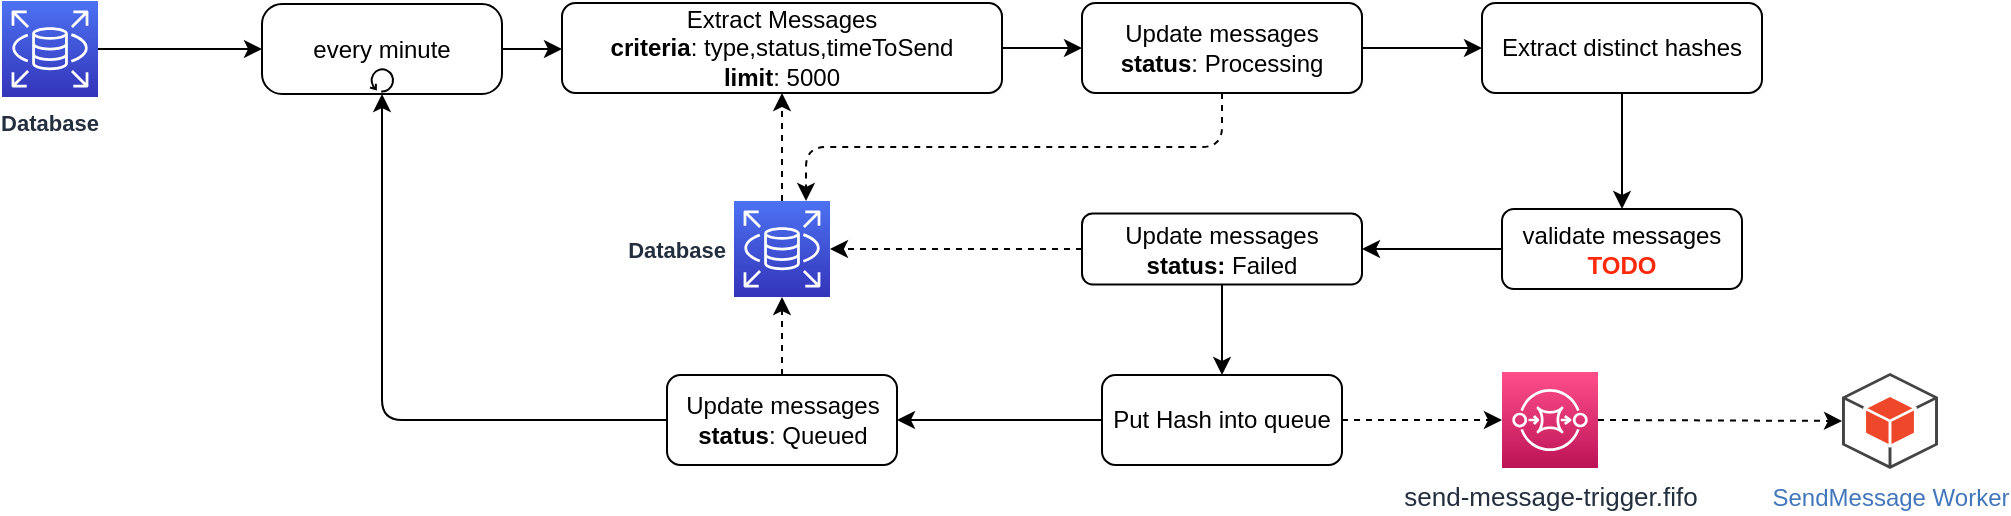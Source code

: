 <mxfile version="20.6.0" type="github">
  <diagram id="9SRcjayrZ9UIav_CQgw6" name="Message Packer Job">
    <mxGraphModel dx="1316" dy="802" grid="1" gridSize="10" guides="1" tooltips="1" connect="1" arrows="1" fold="1" page="1" pageScale="1" pageWidth="1100" pageHeight="850" math="0" shadow="0">
      <root>
        <mxCell id="0" />
        <mxCell id="1" parent="0" />
        <mxCell id="cpNMHRpJZLc-2DXV02bt-3" style="edgeStyle=orthogonalEdgeStyle;rounded=1;orthogonalLoop=1;jettySize=auto;html=1;exitX=1;exitY=0.5;exitDx=0;exitDy=0;exitPerimeter=0;entryX=0;entryY=0.5;entryDx=0;entryDy=0;startArrow=none;startFill=0;" parent="1" source="cpNMHRpJZLc-2DXV02bt-4" target="cpNMHRpJZLc-2DXV02bt-7" edge="1">
          <mxGeometry relative="1" as="geometry" />
        </mxCell>
        <mxCell id="cpNMHRpJZLc-2DXV02bt-4" value="every minute" style="points=[[0.25,0,0],[0.5,0,0],[0.75,0,0],[1,0.25,0],[1,0.5,0],[1,0.75,0],[0.75,1,0],[0.5,1,0],[0.25,1,0],[0,0.75,0],[0,0.5,0],[0,0.25,0]];shape=mxgraph.bpmn.task;whiteSpace=wrap;rectStyle=rounded;size=10;taskMarker=abstract;isLoopStandard=1;" parent="1" vertex="1">
          <mxGeometry x="190" y="42" width="120" height="45" as="geometry" />
        </mxCell>
        <mxCell id="cpNMHRpJZLc-2DXV02bt-5" style="edgeStyle=orthogonalEdgeStyle;rounded=1;orthogonalLoop=1;jettySize=auto;html=1;exitX=1;exitY=0.5;exitDx=0;exitDy=0;entryX=0;entryY=0.5;entryDx=0;entryDy=0;startArrow=none;startFill=0;" parent="1" source="cpNMHRpJZLc-2DXV02bt-7" target="cpNMHRpJZLc-2DXV02bt-12" edge="1">
          <mxGeometry relative="1" as="geometry" />
        </mxCell>
        <mxCell id="cpNMHRpJZLc-2DXV02bt-6" style="edgeStyle=orthogonalEdgeStyle;rounded=1;orthogonalLoop=1;jettySize=auto;html=1;startArrow=none;startFill=0;dashed=1;entryX=0.5;entryY=1;entryDx=0;entryDy=0;exitX=0.5;exitY=0;exitDx=0;exitDy=0;exitPerimeter=0;" parent="1" source="cpNMHRpJZLc-2DXV02bt-27" target="cpNMHRpJZLc-2DXV02bt-7" edge="1">
          <mxGeometry relative="1" as="geometry" />
        </mxCell>
        <mxCell id="cpNMHRpJZLc-2DXV02bt-7" value="Extract Messages&lt;br&gt;&lt;b&gt;criteria&lt;/b&gt;: type,status,timeToSend&lt;br&gt;&lt;b&gt;limit&lt;/b&gt;: 5000" style="rounded=1;whiteSpace=wrap;html=1;" parent="1" vertex="1">
          <mxGeometry x="340" y="41.5" width="220" height="45" as="geometry" />
        </mxCell>
        <mxCell id="cpNMHRpJZLc-2DXV02bt-8" style="edgeStyle=orthogonalEdgeStyle;rounded=1;orthogonalLoop=1;jettySize=auto;html=1;exitX=0.5;exitY=1;exitDx=0;exitDy=0;entryX=0.5;entryY=0;entryDx=0;entryDy=0;labelBackgroundColor=none;fontSize=18;fontColor=#FF2D0D;startArrow=none;startFill=0;" parent="1" source="cpNMHRpJZLc-2DXV02bt-9" target="cpNMHRpJZLc-2DXV02bt-19" edge="1">
          <mxGeometry relative="1" as="geometry" />
        </mxCell>
        <mxCell id="cpNMHRpJZLc-2DXV02bt-9" value="Extract distinct hashes" style="rounded=1;whiteSpace=wrap;html=1;" parent="1" vertex="1">
          <mxGeometry x="800" y="41.5" width="140" height="45" as="geometry" />
        </mxCell>
        <mxCell id="cpNMHRpJZLc-2DXV02bt-10" style="edgeStyle=orthogonalEdgeStyle;rounded=1;orthogonalLoop=1;jettySize=auto;html=1;exitX=0.5;exitY=1;exitDx=0;exitDy=0;startArrow=none;startFill=0;dashed=1;entryX=0.75;entryY=0;entryDx=0;entryDy=0;entryPerimeter=0;" parent="1" source="cpNMHRpJZLc-2DXV02bt-12" target="cpNMHRpJZLc-2DXV02bt-27" edge="1">
          <mxGeometry relative="1" as="geometry" />
        </mxCell>
        <mxCell id="cpNMHRpJZLc-2DXV02bt-11" style="edgeStyle=orthogonalEdgeStyle;rounded=1;orthogonalLoop=1;jettySize=auto;html=1;exitX=1;exitY=0.5;exitDx=0;exitDy=0;entryX=0;entryY=0.5;entryDx=0;entryDy=0;startArrow=none;startFill=0;" parent="1" source="cpNMHRpJZLc-2DXV02bt-12" target="cpNMHRpJZLc-2DXV02bt-9" edge="1">
          <mxGeometry relative="1" as="geometry" />
        </mxCell>
        <mxCell id="cpNMHRpJZLc-2DXV02bt-12" value="Update messages&lt;br&gt;&lt;b&gt;status&lt;/b&gt;: Processing" style="rounded=1;whiteSpace=wrap;html=1;" parent="1" vertex="1">
          <mxGeometry x="600" y="41.5" width="140" height="45" as="geometry" />
        </mxCell>
        <mxCell id="cpNMHRpJZLc-2DXV02bt-13" style="edgeStyle=orthogonalEdgeStyle;rounded=1;jumpStyle=arc;orthogonalLoop=1;jettySize=auto;html=1;exitX=1;exitY=0.5;exitDx=0;exitDy=0;exitPerimeter=0;entryX=0;entryY=0.5;entryDx=0;entryDy=0;startArrow=none;startFill=0;dashed=1;entryPerimeter=0;" parent="1" source="cpNMHRpJZLc-2DXV02bt-14" target="cpNMHRpJZLc-2DXV02bt-26" edge="1">
          <mxGeometry relative="1" as="geometry">
            <mxPoint x="950" y="250" as="targetPoint" />
          </mxGeometry>
        </mxCell>
        <mxCell id="cpNMHRpJZLc-2DXV02bt-14" value="send-message-trigger.fifo" style="sketch=0;points=[[0,0,0],[0.25,0,0],[0.5,0,0],[0.75,0,0],[1,0,0],[0,1,0],[0.25,1,0],[0.5,1,0],[0.75,1,0],[1,1,0],[0,0.25,0],[0,0.5,0],[0,0.75,0],[1,0.25,0],[1,0.5,0],[1,0.75,0]];outlineConnect=0;fontColor=#232F3E;gradientColor=#FF4F8B;gradientDirection=north;fillColor=#BC1356;strokeColor=#ffffff;dashed=0;verticalLabelPosition=bottom;verticalAlign=top;align=center;html=1;fontSize=13;fontStyle=0;aspect=fixed;shape=mxgraph.aws4.resourceIcon;resIcon=mxgraph.aws4.sqs;labelBorderColor=none;" parent="1" vertex="1">
          <mxGeometry x="810" y="226" width="48" height="48" as="geometry" />
        </mxCell>
        <mxCell id="cpNMHRpJZLc-2DXV02bt-15" style="edgeStyle=orthogonalEdgeStyle;rounded=1;jumpStyle=arc;orthogonalLoop=1;jettySize=auto;html=1;exitX=1;exitY=0.5;exitDx=0;exitDy=0;fontSize=12;startArrow=none;startFill=0;dashed=1;" parent="1" source="cpNMHRpJZLc-2DXV02bt-17" target="cpNMHRpJZLc-2DXV02bt-14" edge="1">
          <mxGeometry relative="1" as="geometry" />
        </mxCell>
        <mxCell id="cpNMHRpJZLc-2DXV02bt-16" style="edgeStyle=orthogonalEdgeStyle;rounded=1;orthogonalLoop=1;jettySize=auto;html=1;exitX=0;exitY=0.5;exitDx=0;exitDy=0;entryX=1;entryY=0.5;entryDx=0;entryDy=0;labelBackgroundColor=none;fontSize=12;fontColor=#FF2908;startArrow=none;startFill=0;" parent="1" source="cpNMHRpJZLc-2DXV02bt-17" target="cpNMHRpJZLc-2DXV02bt-25" edge="1">
          <mxGeometry relative="1" as="geometry" />
        </mxCell>
        <mxCell id="cpNMHRpJZLc-2DXV02bt-17" value="Put Hash into queue" style="rounded=1;whiteSpace=wrap;html=1;" parent="1" vertex="1">
          <mxGeometry x="610" y="227.5" width="120" height="45" as="geometry" />
        </mxCell>
        <mxCell id="cpNMHRpJZLc-2DXV02bt-18" style="edgeStyle=orthogonalEdgeStyle;rounded=1;orthogonalLoop=1;jettySize=auto;html=1;exitX=0;exitY=0.5;exitDx=0;exitDy=0;entryX=1;entryY=0.5;entryDx=0;entryDy=0;labelBackgroundColor=none;fontSize=12;fontColor=#FF2D0D;startArrow=none;startFill=0;" parent="1" source="cpNMHRpJZLc-2DXV02bt-19" target="cpNMHRpJZLc-2DXV02bt-22" edge="1">
          <mxGeometry relative="1" as="geometry" />
        </mxCell>
        <mxCell id="cpNMHRpJZLc-2DXV02bt-19" value="validate messages&lt;br&gt;&lt;b&gt;&lt;font color=&quot;#ff2908&quot;&gt;TODO&lt;/font&gt;&lt;/b&gt;" style="rounded=1;whiteSpace=wrap;html=1;labelBackgroundColor=none;fontSize=12;" parent="1" vertex="1">
          <mxGeometry x="810" y="144.5" width="120" height="40" as="geometry" />
        </mxCell>
        <mxCell id="cpNMHRpJZLc-2DXV02bt-20" style="edgeStyle=orthogonalEdgeStyle;rounded=1;orthogonalLoop=1;jettySize=auto;html=1;exitX=0;exitY=0.5;exitDx=0;exitDy=0;labelBackgroundColor=none;fontSize=12;fontColor=#FF2D0D;startArrow=none;startFill=0;dashed=1;entryX=1;entryY=0.5;entryDx=0;entryDy=0;entryPerimeter=0;" parent="1" source="cpNMHRpJZLc-2DXV02bt-22" target="cpNMHRpJZLc-2DXV02bt-27" edge="1">
          <mxGeometry relative="1" as="geometry">
            <mxPoint x="474" y="164.6" as="targetPoint" />
          </mxGeometry>
        </mxCell>
        <mxCell id="cpNMHRpJZLc-2DXV02bt-21" style="edgeStyle=orthogonalEdgeStyle;rounded=1;orthogonalLoop=1;jettySize=auto;html=1;exitX=0.5;exitY=1;exitDx=0;exitDy=0;labelBackgroundColor=none;fontSize=12;fontColor=#FF2D0D;startArrow=none;startFill=0;" parent="1" source="cpNMHRpJZLc-2DXV02bt-22" target="cpNMHRpJZLc-2DXV02bt-17" edge="1">
          <mxGeometry relative="1" as="geometry" />
        </mxCell>
        <mxCell id="cpNMHRpJZLc-2DXV02bt-22" value="Update messages&lt;br&gt;&lt;b&gt;status: &lt;/b&gt;Failed" style="rounded=1;whiteSpace=wrap;html=1;labelBackgroundColor=none;fontSize=12;" parent="1" vertex="1">
          <mxGeometry x="600" y="146.75" width="140" height="35.5" as="geometry" />
        </mxCell>
        <mxCell id="cpNMHRpJZLc-2DXV02bt-23" style="edgeStyle=orthogonalEdgeStyle;rounded=1;orthogonalLoop=1;jettySize=auto;html=1;exitX=0;exitY=0.5;exitDx=0;exitDy=0;entryX=0.5;entryY=1;entryDx=0;entryDy=0;entryPerimeter=0;labelBackgroundColor=none;fontSize=12;fontColor=#FF2908;startArrow=none;startFill=0;" parent="1" source="cpNMHRpJZLc-2DXV02bt-25" target="cpNMHRpJZLc-2DXV02bt-4" edge="1">
          <mxGeometry relative="1" as="geometry" />
        </mxCell>
        <mxCell id="cpNMHRpJZLc-2DXV02bt-24" style="edgeStyle=orthogonalEdgeStyle;rounded=1;orthogonalLoop=1;jettySize=auto;html=1;exitX=0.5;exitY=0;exitDx=0;exitDy=0;labelBackgroundColor=none;fontSize=12;fontColor=#FF2908;startArrow=none;startFill=0;dashed=1;entryX=0.5;entryY=1;entryDx=0;entryDy=0;entryPerimeter=0;" parent="1" source="cpNMHRpJZLc-2DXV02bt-25" target="cpNMHRpJZLc-2DXV02bt-27" edge="1">
          <mxGeometry relative="1" as="geometry" />
        </mxCell>
        <mxCell id="cpNMHRpJZLc-2DXV02bt-25" value="Update messages&lt;br&gt;&lt;b&gt;status&lt;/b&gt;: Queued" style="rounded=1;whiteSpace=wrap;html=1;" parent="1" vertex="1">
          <mxGeometry x="392.5" y="227.5" width="115" height="45" as="geometry" />
        </mxCell>
        <UserObject label="&lt;span style=&quot;color: rgb(66, 119, 187); background-color: rgb(255, 255, 255);&quot;&gt;SendMessage Worker&lt;/span&gt;" id="cpNMHRpJZLc-2DXV02bt-26">
          <mxCell style="outlineConnect=0;dashed=0;verticalLabelPosition=bottom;verticalAlign=top;align=center;html=1;shape=mxgraph.aws3.android;fillColor=#EE472A;gradientColor=none;aspect=fixed;" parent="1" vertex="1">
            <mxGeometry x="980" y="226.5" width="48" height="48" as="geometry" />
          </mxCell>
        </UserObject>
        <mxCell id="cpNMHRpJZLc-2DXV02bt-27" value="Database" style="sketch=0;points=[[0,0,0],[0.25,0,0],[0.5,0,0],[0.75,0,0],[1,0,0],[0,1,0],[0.25,1,0],[0.5,1,0],[0.75,1,0],[1,1,0],[0,0.25,0],[0,0.5,0],[0,0.75,0],[1,0.25,0],[1,0.5,0],[1,0.75,0]];outlineConnect=0;fontColor=#232F3E;gradientColor=#4D72F3;gradientDirection=north;fillColor=#3334B9;strokeColor=#ffffff;dashed=0;verticalLabelPosition=middle;verticalAlign=middle;align=right;html=1;fontSize=11;fontStyle=1;aspect=fixed;shape=mxgraph.aws4.resourceIcon;resIcon=mxgraph.aws4.rds;labelBackgroundColor=none;labelBorderColor=none;fontFamily=Helvetica;labelPosition=left;spacing=5;" parent="1" vertex="1">
          <mxGeometry x="426" y="140.5" width="48" height="48" as="geometry" />
        </mxCell>
        <mxCell id="5QCdZL_sBoKlKCl6mCu0-2" style="edgeStyle=orthogonalEdgeStyle;rounded=1;orthogonalLoop=1;jettySize=auto;html=1;exitX=1;exitY=0.5;exitDx=0;exitDy=0;exitPerimeter=0;entryX=0;entryY=0.5;entryDx=0;entryDy=0;entryPerimeter=0;" edge="1" parent="1" source="5QCdZL_sBoKlKCl6mCu0-1" target="cpNMHRpJZLc-2DXV02bt-4">
          <mxGeometry relative="1" as="geometry" />
        </mxCell>
        <mxCell id="5QCdZL_sBoKlKCl6mCu0-1" value="Database" style="sketch=0;points=[[0,0,0],[0.25,0,0],[0.5,0,0],[0.75,0,0],[1,0,0],[0,1,0],[0.25,1,0],[0.5,1,0],[0.75,1,0],[1,1,0],[0,0.25,0],[0,0.5,0],[0,0.75,0],[1,0.25,0],[1,0.5,0],[1,0.75,0]];outlineConnect=0;fontColor=#232F3E;gradientColor=#4D72F3;gradientDirection=north;fillColor=#3334B9;strokeColor=#ffffff;dashed=0;verticalLabelPosition=bottom;verticalAlign=top;align=center;fontSize=11;fontStyle=1;aspect=fixed;shape=mxgraph.aws4.resourceIcon;resIcon=mxgraph.aws4.rds;labelBackgroundColor=none;labelBorderColor=none;fontFamily=Helvetica;" vertex="1" parent="1">
          <mxGeometry x="60" y="40.5" width="48" height="48" as="geometry" />
        </mxCell>
      </root>
    </mxGraphModel>
  </diagram>
</mxfile>
